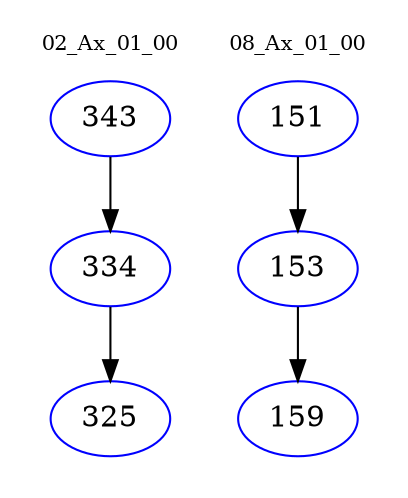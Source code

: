 digraph{
subgraph cluster_0 {
color = white
label = "02_Ax_01_00";
fontsize=10;
T0_343 [label="343", color="blue"]
T0_343 -> T0_334 [color="black"]
T0_334 [label="334", color="blue"]
T0_334 -> T0_325 [color="black"]
T0_325 [label="325", color="blue"]
}
subgraph cluster_1 {
color = white
label = "08_Ax_01_00";
fontsize=10;
T1_151 [label="151", color="blue"]
T1_151 -> T1_153 [color="black"]
T1_153 [label="153", color="blue"]
T1_153 -> T1_159 [color="black"]
T1_159 [label="159", color="blue"]
}
}
